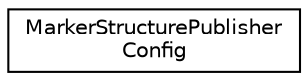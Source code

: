 digraph "Graphical Class Hierarchy"
{
 // LATEX_PDF_SIZE
  edge [fontname="Helvetica",fontsize="10",labelfontname="Helvetica",labelfontsize="10"];
  node [fontname="Helvetica",fontsize="10",shape=record];
  rankdir="LR";
  Node0 [label="MarkerStructurePublisher\lConfig",height=0.2,width=0.4,color="black", fillcolor="white", style="filled",URL="$structMarkerStructurePublisherConfig.html",tooltip="Config parameters for the marker publishers."];
}
